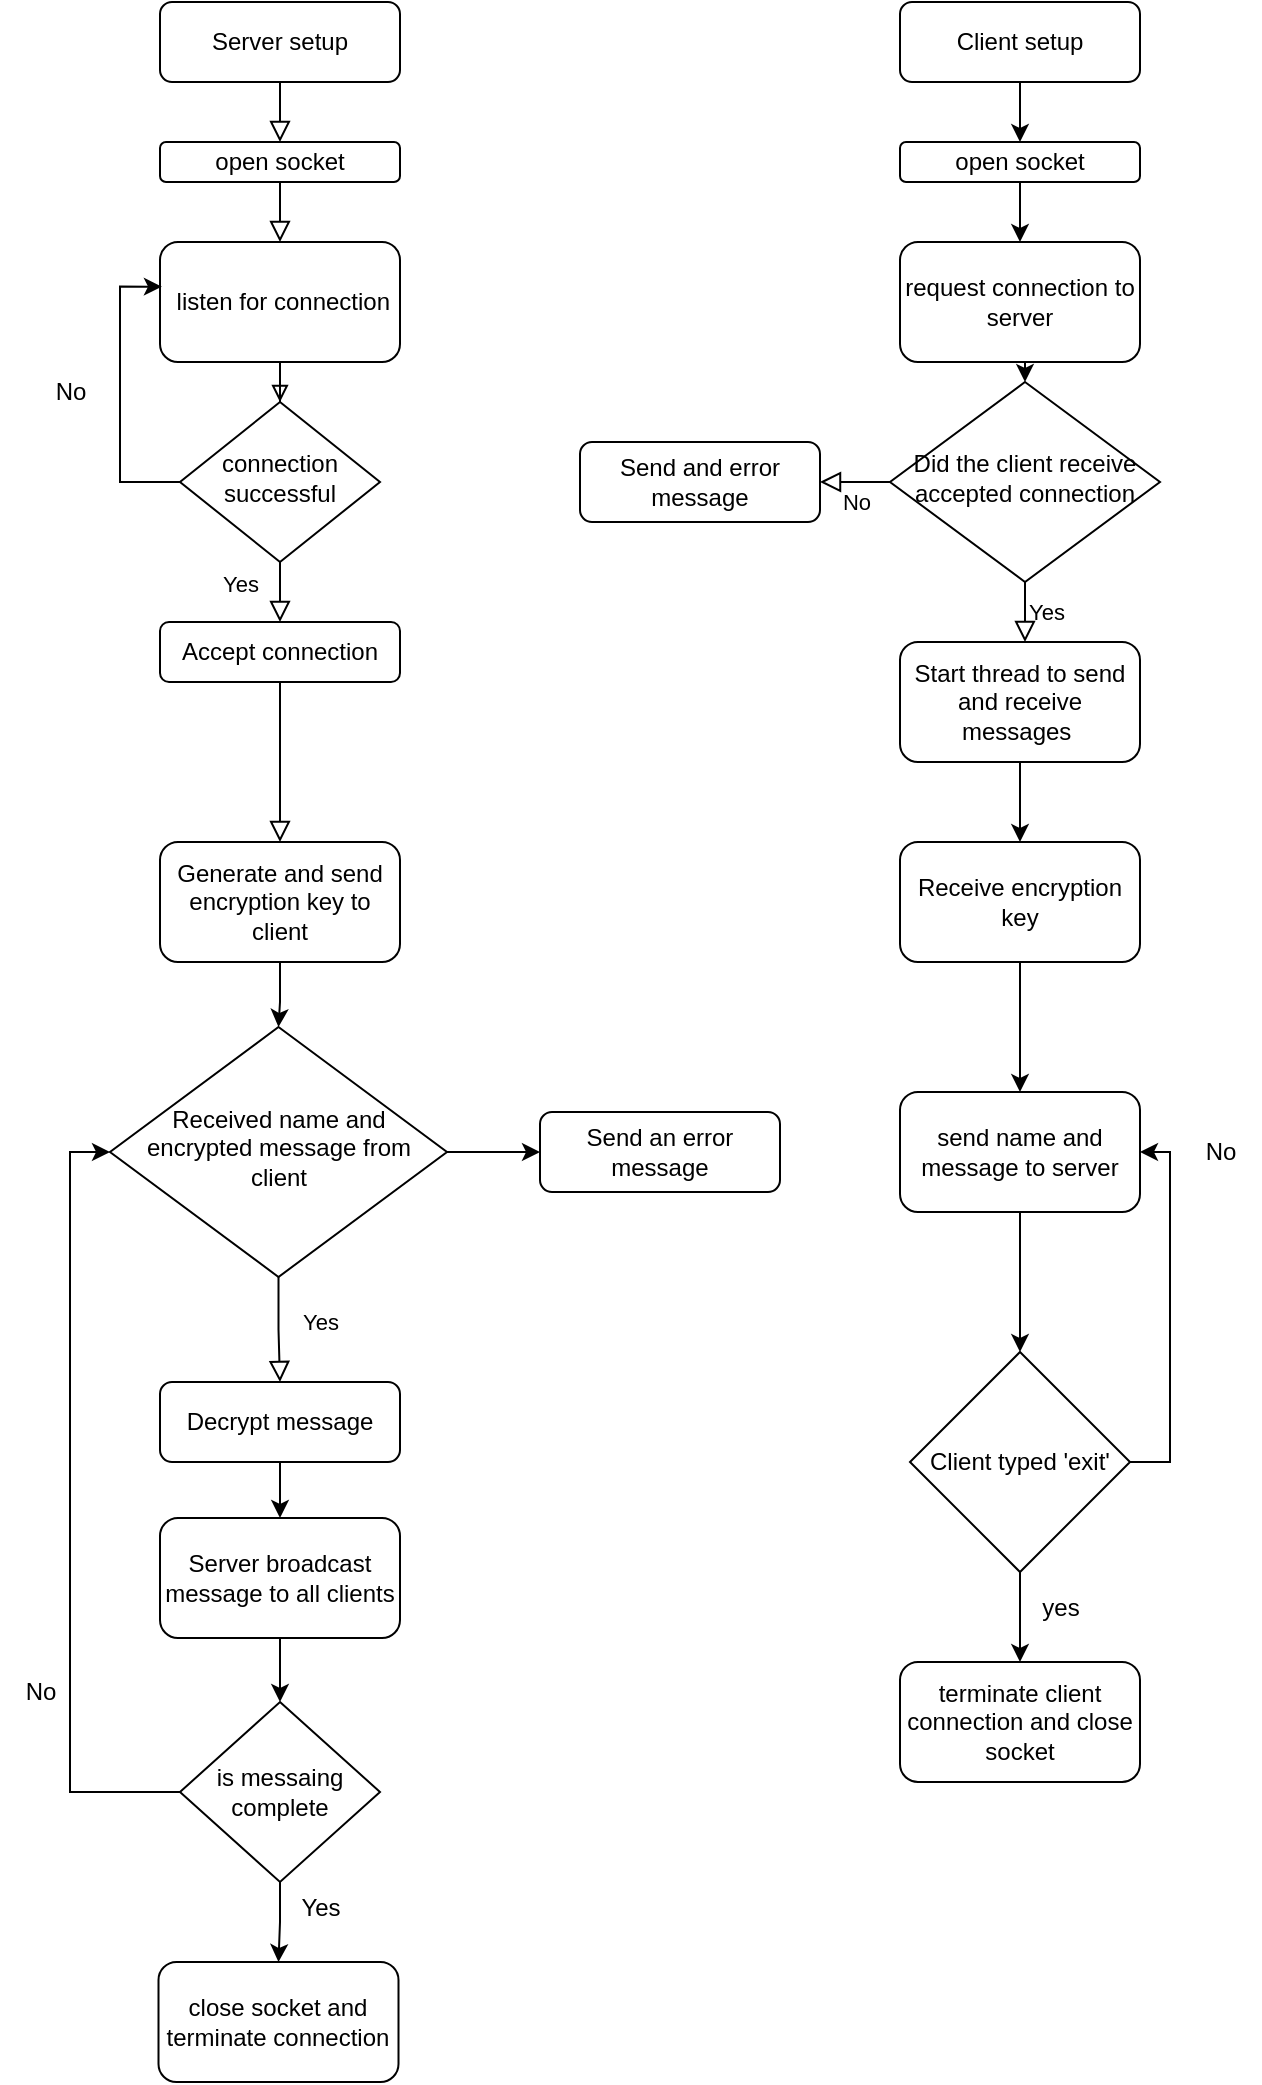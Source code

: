 <mxfile version="26.0.15">
  <diagram id="C5RBs43oDa-KdzZeNtuy" name="Page-1">
    <mxGraphModel dx="1612" dy="726" grid="1" gridSize="10" guides="1" tooltips="1" connect="1" arrows="1" fold="1" page="1" pageScale="1" pageWidth="827" pageHeight="1169" math="0" shadow="0">
      <root>
        <mxCell id="WIyWlLk6GJQsqaUBKTNV-0" />
        <mxCell id="WIyWlLk6GJQsqaUBKTNV-1" parent="WIyWlLk6GJQsqaUBKTNV-0" />
        <mxCell id="WIyWlLk6GJQsqaUBKTNV-2" value="" style="rounded=0;html=1;jettySize=auto;orthogonalLoop=1;fontSize=11;endArrow=block;endFill=0;strokeWidth=1;shadow=0;labelBackgroundColor=none;edgeStyle=orthogonalEdgeStyle;" parent="WIyWlLk6GJQsqaUBKTNV-1" source="ljDueKNSE6iKih2MVG4G-0" target="WIyWlLk6GJQsqaUBKTNV-6" edge="1">
          <mxGeometry relative="1" as="geometry" />
        </mxCell>
        <mxCell id="WIyWlLk6GJQsqaUBKTNV-3" value="Server setup" style="rounded=1;whiteSpace=wrap;html=1;fontSize=12;glass=0;strokeWidth=1;shadow=0;" parent="WIyWlLk6GJQsqaUBKTNV-1" vertex="1">
          <mxGeometry x="160" y="20" width="120" height="40" as="geometry" />
        </mxCell>
        <mxCell id="WIyWlLk6GJQsqaUBKTNV-6" value="connection successful" style="rhombus;whiteSpace=wrap;html=1;shadow=0;fontFamily=Helvetica;fontSize=12;align=center;strokeWidth=1;spacing=6;spacingTop=-4;" parent="WIyWlLk6GJQsqaUBKTNV-1" vertex="1">
          <mxGeometry x="170" y="220" width="100" height="80" as="geometry" />
        </mxCell>
        <mxCell id="WIyWlLk6GJQsqaUBKTNV-7" value="Send and error message" style="rounded=1;whiteSpace=wrap;html=1;fontSize=12;glass=0;strokeWidth=1;shadow=0;" parent="WIyWlLk6GJQsqaUBKTNV-1" vertex="1">
          <mxGeometry x="370" y="240" width="120" height="40" as="geometry" />
        </mxCell>
        <mxCell id="WIyWlLk6GJQsqaUBKTNV-9" value="Yes" style="edgeStyle=orthogonalEdgeStyle;rounded=0;html=1;jettySize=auto;orthogonalLoop=1;fontSize=11;endArrow=block;endFill=0;endSize=8;strokeWidth=1;shadow=0;labelBackgroundColor=none;" parent="WIyWlLk6GJQsqaUBKTNV-1" source="WIyWlLk6GJQsqaUBKTNV-10" target="WIyWlLk6GJQsqaUBKTNV-12" edge="1">
          <mxGeometry x="0.013" y="20" relative="1" as="geometry">
            <mxPoint y="-4" as="offset" />
          </mxGeometry>
        </mxCell>
        <mxCell id="kvbpKdm8OOVMx0wBQLW--56" style="edgeStyle=orthogonalEdgeStyle;rounded=0;orthogonalLoop=1;jettySize=auto;html=1;exitX=1;exitY=0.5;exitDx=0;exitDy=0;entryX=0;entryY=0.5;entryDx=0;entryDy=0;" edge="1" parent="WIyWlLk6GJQsqaUBKTNV-1" source="WIyWlLk6GJQsqaUBKTNV-10" target="WIyWlLk6GJQsqaUBKTNV-11">
          <mxGeometry relative="1" as="geometry" />
        </mxCell>
        <mxCell id="WIyWlLk6GJQsqaUBKTNV-10" value="Received name and encrypted message from client" style="rhombus;whiteSpace=wrap;html=1;shadow=0;fontFamily=Helvetica;fontSize=12;align=center;strokeWidth=1;spacing=6;spacingTop=-4;" parent="WIyWlLk6GJQsqaUBKTNV-1" vertex="1">
          <mxGeometry x="135" y="532.5" width="168.5" height="125" as="geometry" />
        </mxCell>
        <mxCell id="WIyWlLk6GJQsqaUBKTNV-11" value="Send an error message" style="rounded=1;whiteSpace=wrap;html=1;fontSize=12;glass=0;strokeWidth=1;shadow=0;" parent="WIyWlLk6GJQsqaUBKTNV-1" vertex="1">
          <mxGeometry x="350" y="575" width="120" height="40" as="geometry" />
        </mxCell>
        <mxCell id="kvbpKdm8OOVMx0wBQLW--29" style="edgeStyle=orthogonalEdgeStyle;rounded=0;orthogonalLoop=1;jettySize=auto;html=1;exitX=0.5;exitY=1;exitDx=0;exitDy=0;entryX=0.5;entryY=0;entryDx=0;entryDy=0;" edge="1" parent="WIyWlLk6GJQsqaUBKTNV-1" source="WIyWlLk6GJQsqaUBKTNV-12" target="kvbpKdm8OOVMx0wBQLW--25">
          <mxGeometry relative="1" as="geometry" />
        </mxCell>
        <mxCell id="WIyWlLk6GJQsqaUBKTNV-12" value="Decrypt message" style="rounded=1;whiteSpace=wrap;html=1;fontSize=12;glass=0;strokeWidth=1;shadow=0;" parent="WIyWlLk6GJQsqaUBKTNV-1" vertex="1">
          <mxGeometry x="160" y="710" width="120" height="40" as="geometry" />
        </mxCell>
        <mxCell id="ljDueKNSE6iKih2MVG4G-1" value="" style="rounded=0;html=1;jettySize=auto;orthogonalLoop=1;fontSize=11;endArrow=block;endFill=0;endSize=8;strokeWidth=1;shadow=0;labelBackgroundColor=none;edgeStyle=orthogonalEdgeStyle;" parent="WIyWlLk6GJQsqaUBKTNV-1" source="kvbpKdm8OOVMx0wBQLW--7" target="ljDueKNSE6iKih2MVG4G-0" edge="1">
          <mxGeometry relative="1" as="geometry">
            <mxPoint x="220" y="110" as="sourcePoint" />
            <mxPoint x="220" y="330" as="targetPoint" />
          </mxGeometry>
        </mxCell>
        <mxCell id="ljDueKNSE6iKih2MVG4G-0" value="&amp;nbsp;listen for connection" style="rounded=1;whiteSpace=wrap;html=1;" parent="WIyWlLk6GJQsqaUBKTNV-1" vertex="1">
          <mxGeometry x="160" y="140" width="120" height="60" as="geometry" />
        </mxCell>
        <mxCell id="kvbpKdm8OOVMx0wBQLW--12" style="edgeStyle=orthogonalEdgeStyle;rounded=0;orthogonalLoop=1;jettySize=auto;html=1;exitX=0.5;exitY=1;exitDx=0;exitDy=0;entryX=0.5;entryY=0;entryDx=0;entryDy=0;" edge="1" parent="WIyWlLk6GJQsqaUBKTNV-1" source="FF5TKfJ3pY3UM0VE1d0_-0" target="kvbpKdm8OOVMx0wBQLW--8">
          <mxGeometry relative="1" as="geometry" />
        </mxCell>
        <mxCell id="FF5TKfJ3pY3UM0VE1d0_-0" value="Client setup" style="rounded=1;whiteSpace=wrap;html=1;" vertex="1" parent="WIyWlLk6GJQsqaUBKTNV-1">
          <mxGeometry x="530" y="20" width="120" height="40" as="geometry" />
        </mxCell>
        <mxCell id="kvbpKdm8OOVMx0wBQLW--10" style="edgeStyle=orthogonalEdgeStyle;rounded=0;orthogonalLoop=1;jettySize=auto;html=1;exitX=0.5;exitY=1;exitDx=0;exitDy=0;entryX=0.5;entryY=0;entryDx=0;entryDy=0;" edge="1" parent="WIyWlLk6GJQsqaUBKTNV-1" source="FF5TKfJ3pY3UM0VE1d0_-2" target="FF5TKfJ3pY3UM0VE1d0_-4">
          <mxGeometry relative="1" as="geometry" />
        </mxCell>
        <mxCell id="FF5TKfJ3pY3UM0VE1d0_-2" value="request connection to server" style="rounded=1;whiteSpace=wrap;html=1;" vertex="1" parent="WIyWlLk6GJQsqaUBKTNV-1">
          <mxGeometry x="530" y="140" width="120" height="60" as="geometry" />
        </mxCell>
        <mxCell id="FF5TKfJ3pY3UM0VE1d0_-3" value="" style="rounded=0;html=1;jettySize=auto;orthogonalLoop=1;fontSize=11;endArrow=block;endFill=0;endSize=8;strokeWidth=1;shadow=0;labelBackgroundColor=none;edgeStyle=orthogonalEdgeStyle;" edge="1" parent="WIyWlLk6GJQsqaUBKTNV-1" source="WIyWlLk6GJQsqaUBKTNV-6" target="ljDueKNSE6iKih2MVG4G-2">
          <mxGeometry y="20" relative="1" as="geometry">
            <mxPoint as="offset" />
            <mxPoint x="220" y="300" as="sourcePoint" />
            <mxPoint x="250" y="505" as="targetPoint" />
          </mxGeometry>
        </mxCell>
        <mxCell id="kvbpKdm8OOVMx0wBQLW--20" value="Yes" style="edgeLabel;html=1;align=center;verticalAlign=middle;resizable=0;points=[];" vertex="1" connectable="0" parent="FF5TKfJ3pY3UM0VE1d0_-3">
          <mxGeometry x="-0.667" y="-4" relative="1" as="geometry">
            <mxPoint x="-16" y="2" as="offset" />
          </mxGeometry>
        </mxCell>
        <mxCell id="ljDueKNSE6iKih2MVG4G-2" value="Accept connection" style="rounded=1;whiteSpace=wrap;html=1;" parent="WIyWlLk6GJQsqaUBKTNV-1" vertex="1">
          <mxGeometry x="160" y="330" width="120" height="30" as="geometry" />
        </mxCell>
        <mxCell id="FF5TKfJ3pY3UM0VE1d0_-4" value="Did the client receive accepted connection" style="rhombus;whiteSpace=wrap;html=1;shadow=0;fontFamily=Helvetica;fontSize=12;align=center;strokeWidth=1;spacing=6;spacingTop=-4;" vertex="1" parent="WIyWlLk6GJQsqaUBKTNV-1">
          <mxGeometry x="525" y="210" width="135" height="100" as="geometry" />
        </mxCell>
        <mxCell id="kvbpKdm8OOVMx0wBQLW--13" style="edgeStyle=orthogonalEdgeStyle;rounded=0;orthogonalLoop=1;jettySize=auto;html=1;exitX=0.5;exitY=1;exitDx=0;exitDy=0;entryX=0.5;entryY=0;entryDx=0;entryDy=0;" edge="1" parent="WIyWlLk6GJQsqaUBKTNV-1" source="FF5TKfJ3pY3UM0VE1d0_-5" target="kvbpKdm8OOVMx0wBQLW--14">
          <mxGeometry relative="1" as="geometry">
            <mxPoint x="540" y="430" as="targetPoint" />
            <Array as="points" />
          </mxGeometry>
        </mxCell>
        <mxCell id="FF5TKfJ3pY3UM0VE1d0_-5" value="Start thread to send and receive messages&amp;nbsp;" style="rounded=1;whiteSpace=wrap;html=1;" vertex="1" parent="WIyWlLk6GJQsqaUBKTNV-1">
          <mxGeometry x="530" y="340" width="120" height="60" as="geometry" />
        </mxCell>
        <mxCell id="FF5TKfJ3pY3UM0VE1d0_-11" value="Yes" style="edgeStyle=orthogonalEdgeStyle;rounded=0;html=1;jettySize=auto;orthogonalLoop=1;fontSize=11;endArrow=block;endFill=0;endSize=8;strokeWidth=1;shadow=0;labelBackgroundColor=none;exitX=0.5;exitY=1;exitDx=0;exitDy=0;" edge="1" parent="WIyWlLk6GJQsqaUBKTNV-1" source="FF5TKfJ3pY3UM0VE1d0_-4" target="FF5TKfJ3pY3UM0VE1d0_-5">
          <mxGeometry y="10" relative="1" as="geometry">
            <mxPoint as="offset" />
            <mxPoint x="520" y="310" as="sourcePoint" />
            <mxPoint x="580" y="310" as="targetPoint" />
            <Array as="points">
              <mxPoint x="540" y="400" />
              <mxPoint x="540" y="400" />
            </Array>
          </mxGeometry>
        </mxCell>
        <mxCell id="kvbpKdm8OOVMx0wBQLW--1" value="No" style="edgeStyle=orthogonalEdgeStyle;rounded=0;html=1;jettySize=auto;orthogonalLoop=1;fontSize=11;endArrow=block;endFill=0;endSize=8;strokeWidth=1;shadow=0;labelBackgroundColor=none;exitX=0;exitY=0.5;exitDx=0;exitDy=0;entryX=1;entryY=0.5;entryDx=0;entryDy=0;" edge="1" parent="WIyWlLk6GJQsqaUBKTNV-1" source="FF5TKfJ3pY3UM0VE1d0_-4" target="WIyWlLk6GJQsqaUBKTNV-7">
          <mxGeometry y="10" relative="1" as="geometry">
            <mxPoint as="offset" />
            <mxPoint x="470" y="260" as="sourcePoint" />
            <mxPoint x="490" y="260" as="targetPoint" />
            <Array as="points" />
          </mxGeometry>
        </mxCell>
        <mxCell id="kvbpKdm8OOVMx0wBQLW--5" value="" style="rounded=0;html=1;jettySize=auto;orthogonalLoop=1;fontSize=11;endArrow=block;endFill=0;endSize=8;strokeWidth=1;shadow=0;labelBackgroundColor=none;edgeStyle=orthogonalEdgeStyle;" edge="1" parent="WIyWlLk6GJQsqaUBKTNV-1" source="ljDueKNSE6iKih2MVG4G-2" target="kvbpKdm8OOVMx0wBQLW--4">
          <mxGeometry y="20" relative="1" as="geometry">
            <mxPoint as="offset" />
            <mxPoint x="220" y="390" as="sourcePoint" />
            <mxPoint x="220" y="525" as="targetPoint" />
          </mxGeometry>
        </mxCell>
        <mxCell id="kvbpKdm8OOVMx0wBQLW--44" style="edgeStyle=orthogonalEdgeStyle;rounded=0;orthogonalLoop=1;jettySize=auto;html=1;exitX=0.5;exitY=1;exitDx=0;exitDy=0;" edge="1" parent="WIyWlLk6GJQsqaUBKTNV-1" source="kvbpKdm8OOVMx0wBQLW--4" target="WIyWlLk6GJQsqaUBKTNV-10">
          <mxGeometry relative="1" as="geometry" />
        </mxCell>
        <mxCell id="kvbpKdm8OOVMx0wBQLW--4" value="Generate and send encryption key to client" style="rounded=1;whiteSpace=wrap;html=1;" vertex="1" parent="WIyWlLk6GJQsqaUBKTNV-1">
          <mxGeometry x="160" y="440" width="120" height="60" as="geometry" />
        </mxCell>
        <mxCell id="kvbpKdm8OOVMx0wBQLW--11" style="edgeStyle=orthogonalEdgeStyle;rounded=0;orthogonalLoop=1;jettySize=auto;html=1;exitX=0.5;exitY=1;exitDx=0;exitDy=0;entryX=0.5;entryY=0;entryDx=0;entryDy=0;" edge="1" parent="WIyWlLk6GJQsqaUBKTNV-1" source="kvbpKdm8OOVMx0wBQLW--8" target="FF5TKfJ3pY3UM0VE1d0_-2">
          <mxGeometry relative="1" as="geometry" />
        </mxCell>
        <mxCell id="kvbpKdm8OOVMx0wBQLW--8" value="open socket" style="rounded=1;whiteSpace=wrap;html=1;" vertex="1" parent="WIyWlLk6GJQsqaUBKTNV-1">
          <mxGeometry x="530" y="90" width="120" height="20" as="geometry" />
        </mxCell>
        <mxCell id="kvbpKdm8OOVMx0wBQLW--9" value="" style="rounded=0;html=1;jettySize=auto;orthogonalLoop=1;fontSize=11;endArrow=block;endFill=0;endSize=8;strokeWidth=1;shadow=0;labelBackgroundColor=none;edgeStyle=orthogonalEdgeStyle;" edge="1" parent="WIyWlLk6GJQsqaUBKTNV-1" source="WIyWlLk6GJQsqaUBKTNV-3" target="kvbpKdm8OOVMx0wBQLW--7">
          <mxGeometry relative="1" as="geometry">
            <mxPoint x="220" y="40" as="sourcePoint" />
            <mxPoint x="220" y="140" as="targetPoint" />
          </mxGeometry>
        </mxCell>
        <mxCell id="kvbpKdm8OOVMx0wBQLW--7" value="open socket" style="rounded=1;whiteSpace=wrap;html=1;" vertex="1" parent="WIyWlLk6GJQsqaUBKTNV-1">
          <mxGeometry x="160" y="90" width="120" height="20" as="geometry" />
        </mxCell>
        <mxCell id="kvbpKdm8OOVMx0wBQLW--28" style="edgeStyle=orthogonalEdgeStyle;rounded=0;orthogonalLoop=1;jettySize=auto;html=1;exitX=0.5;exitY=1;exitDx=0;exitDy=0;entryX=0.5;entryY=0;entryDx=0;entryDy=0;" edge="1" parent="WIyWlLk6GJQsqaUBKTNV-1" source="kvbpKdm8OOVMx0wBQLW--14" target="kvbpKdm8OOVMx0wBQLW--21">
          <mxGeometry relative="1" as="geometry" />
        </mxCell>
        <mxCell id="kvbpKdm8OOVMx0wBQLW--14" value="Receive encryption key" style="rounded=1;whiteSpace=wrap;html=1;" vertex="1" parent="WIyWlLk6GJQsqaUBKTNV-1">
          <mxGeometry x="530" y="440" width="120" height="60" as="geometry" />
        </mxCell>
        <mxCell id="kvbpKdm8OOVMx0wBQLW--18" style="edgeStyle=orthogonalEdgeStyle;rounded=0;orthogonalLoop=1;jettySize=auto;html=1;entryX=0.008;entryY=0.372;entryDx=0;entryDy=0;entryPerimeter=0;" edge="1" parent="WIyWlLk6GJQsqaUBKTNV-1" source="WIyWlLk6GJQsqaUBKTNV-6" target="ljDueKNSE6iKih2MVG4G-0">
          <mxGeometry relative="1" as="geometry">
            <Array as="points">
              <mxPoint x="140" y="260" />
              <mxPoint x="140" y="162" />
            </Array>
          </mxGeometry>
        </mxCell>
        <mxCell id="kvbpKdm8OOVMx0wBQLW--19" value="No" style="text;html=1;align=center;verticalAlign=middle;resizable=0;points=[];autosize=1;strokeColor=none;fillColor=none;" vertex="1" parent="WIyWlLk6GJQsqaUBKTNV-1">
          <mxGeometry x="95" y="200" width="40" height="30" as="geometry" />
        </mxCell>
        <mxCell id="kvbpKdm8OOVMx0wBQLW--37" style="edgeStyle=orthogonalEdgeStyle;rounded=0;orthogonalLoop=1;jettySize=auto;html=1;exitX=0.5;exitY=1;exitDx=0;exitDy=0;entryX=0.5;entryY=0;entryDx=0;entryDy=0;" edge="1" parent="WIyWlLk6GJQsqaUBKTNV-1" source="kvbpKdm8OOVMx0wBQLW--21" target="kvbpKdm8OOVMx0wBQLW--24">
          <mxGeometry relative="1" as="geometry" />
        </mxCell>
        <mxCell id="kvbpKdm8OOVMx0wBQLW--21" value="send name and message to server" style="rounded=1;whiteSpace=wrap;html=1;" vertex="1" parent="WIyWlLk6GJQsqaUBKTNV-1">
          <mxGeometry x="530" y="565" width="120" height="60" as="geometry" />
        </mxCell>
        <mxCell id="kvbpKdm8OOVMx0wBQLW--38" style="edgeStyle=orthogonalEdgeStyle;rounded=0;orthogonalLoop=1;jettySize=auto;html=1;exitX=0.5;exitY=1;exitDx=0;exitDy=0;entryX=0.5;entryY=0;entryDx=0;entryDy=0;" edge="1" parent="WIyWlLk6GJQsqaUBKTNV-1" source="kvbpKdm8OOVMx0wBQLW--24" target="kvbpKdm8OOVMx0wBQLW--27">
          <mxGeometry relative="1" as="geometry" />
        </mxCell>
        <mxCell id="kvbpKdm8OOVMx0wBQLW--49" style="edgeStyle=orthogonalEdgeStyle;rounded=0;orthogonalLoop=1;jettySize=auto;html=1;exitX=1;exitY=0.5;exitDx=0;exitDy=0;entryX=1;entryY=0.5;entryDx=0;entryDy=0;" edge="1" parent="WIyWlLk6GJQsqaUBKTNV-1" source="kvbpKdm8OOVMx0wBQLW--24" target="kvbpKdm8OOVMx0wBQLW--21">
          <mxGeometry relative="1" as="geometry" />
        </mxCell>
        <mxCell id="kvbpKdm8OOVMx0wBQLW--24" value="Client typed &#39;exit&#39;" style="rhombus;whiteSpace=wrap;html=1;" vertex="1" parent="WIyWlLk6GJQsqaUBKTNV-1">
          <mxGeometry x="535" y="695" width="110" height="110" as="geometry" />
        </mxCell>
        <mxCell id="kvbpKdm8OOVMx0wBQLW--59" style="edgeStyle=orthogonalEdgeStyle;rounded=0;orthogonalLoop=1;jettySize=auto;html=1;exitX=0.5;exitY=1;exitDx=0;exitDy=0;entryX=0.5;entryY=0;entryDx=0;entryDy=0;" edge="1" parent="WIyWlLk6GJQsqaUBKTNV-1" source="kvbpKdm8OOVMx0wBQLW--25" target="kvbpKdm8OOVMx0wBQLW--57">
          <mxGeometry relative="1" as="geometry" />
        </mxCell>
        <mxCell id="kvbpKdm8OOVMx0wBQLW--25" value="Server broadcast message to all clients" style="rounded=1;whiteSpace=wrap;html=1;" vertex="1" parent="WIyWlLk6GJQsqaUBKTNV-1">
          <mxGeometry x="160" y="778" width="120" height="60" as="geometry" />
        </mxCell>
        <mxCell id="kvbpKdm8OOVMx0wBQLW--27" value="terminate client connection and close socket" style="rounded=1;whiteSpace=wrap;html=1;" vertex="1" parent="WIyWlLk6GJQsqaUBKTNV-1">
          <mxGeometry x="530" y="850" width="120" height="60" as="geometry" />
        </mxCell>
        <mxCell id="kvbpKdm8OOVMx0wBQLW--39" value="yes" style="text;html=1;align=center;verticalAlign=middle;resizable=0;points=[];autosize=1;strokeColor=none;fillColor=none;" vertex="1" parent="WIyWlLk6GJQsqaUBKTNV-1">
          <mxGeometry x="590" y="808" width="40" height="30" as="geometry" />
        </mxCell>
        <mxCell id="kvbpKdm8OOVMx0wBQLW--43" value="No" style="text;html=1;align=center;verticalAlign=middle;resizable=0;points=[];autosize=1;strokeColor=none;fillColor=none;" vertex="1" parent="WIyWlLk6GJQsqaUBKTNV-1">
          <mxGeometry x="670" y="580" width="40" height="30" as="geometry" />
        </mxCell>
        <mxCell id="kvbpKdm8OOVMx0wBQLW--60" style="edgeStyle=orthogonalEdgeStyle;rounded=0;orthogonalLoop=1;jettySize=auto;html=1;exitX=0.5;exitY=1;exitDx=0;exitDy=0;entryX=0.5;entryY=0;entryDx=0;entryDy=0;" edge="1" parent="WIyWlLk6GJQsqaUBKTNV-1" source="kvbpKdm8OOVMx0wBQLW--57" target="kvbpKdm8OOVMx0wBQLW--58">
          <mxGeometry relative="1" as="geometry" />
        </mxCell>
        <mxCell id="kvbpKdm8OOVMx0wBQLW--62" style="edgeStyle=orthogonalEdgeStyle;rounded=0;orthogonalLoop=1;jettySize=auto;html=1;exitX=0;exitY=0.5;exitDx=0;exitDy=0;entryX=0;entryY=0.5;entryDx=0;entryDy=0;" edge="1" parent="WIyWlLk6GJQsqaUBKTNV-1" source="kvbpKdm8OOVMx0wBQLW--57" target="WIyWlLk6GJQsqaUBKTNV-10">
          <mxGeometry relative="1" as="geometry" />
        </mxCell>
        <mxCell id="kvbpKdm8OOVMx0wBQLW--57" value="is messaing complete" style="rhombus;whiteSpace=wrap;html=1;" vertex="1" parent="WIyWlLk6GJQsqaUBKTNV-1">
          <mxGeometry x="170" y="870" width="100" height="90" as="geometry" />
        </mxCell>
        <mxCell id="kvbpKdm8OOVMx0wBQLW--58" value="close socket and terminate connection" style="rounded=1;whiteSpace=wrap;html=1;" vertex="1" parent="WIyWlLk6GJQsqaUBKTNV-1">
          <mxGeometry x="159.25" y="1000" width="120" height="60" as="geometry" />
        </mxCell>
        <mxCell id="kvbpKdm8OOVMx0wBQLW--61" value="Yes" style="text;html=1;align=center;verticalAlign=middle;resizable=0;points=[];autosize=1;strokeColor=none;fillColor=none;" vertex="1" parent="WIyWlLk6GJQsqaUBKTNV-1">
          <mxGeometry x="220" y="958" width="40" height="30" as="geometry" />
        </mxCell>
        <mxCell id="kvbpKdm8OOVMx0wBQLW--63" value="No" style="text;html=1;align=center;verticalAlign=middle;resizable=0;points=[];autosize=1;strokeColor=none;fillColor=none;" vertex="1" parent="WIyWlLk6GJQsqaUBKTNV-1">
          <mxGeometry x="80" y="850" width="40" height="30" as="geometry" />
        </mxCell>
      </root>
    </mxGraphModel>
  </diagram>
</mxfile>
